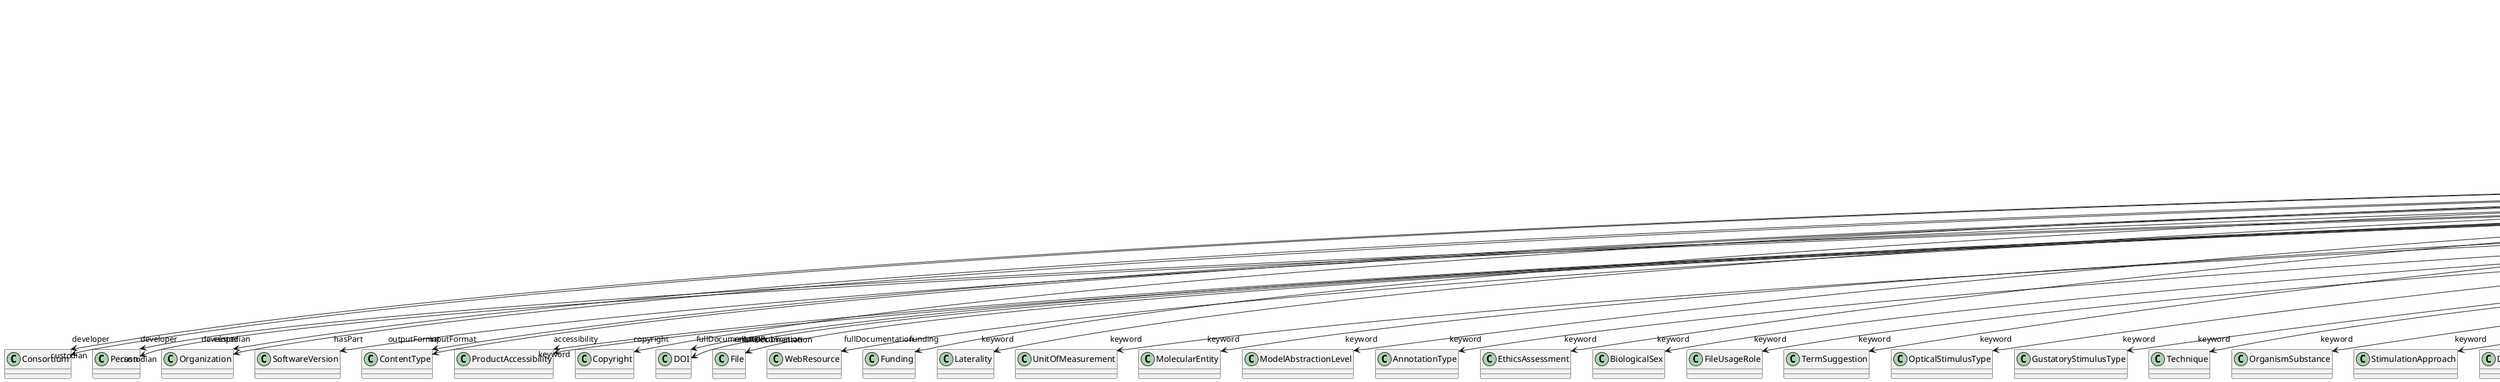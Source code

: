 @startuml
class WebServiceVersion {
+developer
+hasPart
+inputFormat
+isAlternativeVersionOf
+isNewVersionOf
+outputFormat
+accessibility
+copyright
+custodian
+description
+fullDocumentation
+fullName
+funding
+homepage
+howToCite
+keyword
+otherContribution
+relatedPublication
+releaseDate
+repository
+shortName
+supportChannel
+versionIdentifier
+versionInnovation

}
WebServiceVersion -d-> "developer" Consortium
WebServiceVersion -d-> "developer" Person
WebServiceVersion -d-> "developer" Organization
WebServiceVersion -d-> "hasPart" SoftwareVersion
WebServiceVersion -d-> "inputFormat" ContentType
WebServiceVersion -d-> "isAlternativeVersionOf" WebServiceVersion
WebServiceVersion -d-> "isNewVersionOf" WebServiceVersion
WebServiceVersion -d-> "outputFormat" ContentType
WebServiceVersion -d-> "accessibility" ProductAccessibility
WebServiceVersion -d-> "copyright" Copyright
WebServiceVersion -d-> "custodian" Consortium
WebServiceVersion -d-> "custodian" Person
WebServiceVersion -d-> "custodian" Organization
WebServiceVersion -d-> "fullDocumentation" DOI
WebServiceVersion -d-> "fullDocumentation" File
WebServiceVersion -d-> "fullDocumentation" WebResource
WebServiceVersion -d-> "funding" Funding
WebServiceVersion -d-> "keyword" Laterality
WebServiceVersion -d-> "keyword" UnitOfMeasurement
WebServiceVersion -d-> "keyword" MolecularEntity
WebServiceVersion -d-> "keyword" ModelAbstractionLevel
WebServiceVersion -d-> "keyword" AnnotationType
WebServiceVersion -d-> "keyword" EthicsAssessment
WebServiceVersion -d-> "keyword" BiologicalSex
WebServiceVersion -d-> "keyword" FileUsageRole
WebServiceVersion -d-> "keyword" TermSuggestion
WebServiceVersion -d-> "keyword" OpticalStimulusType
WebServiceVersion -d-> "keyword" GustatoryStimulusType
WebServiceVersion -d-> "keyword" Technique
WebServiceVersion -d-> "keyword" OrganismSubstance
WebServiceVersion -d-> "keyword" StimulationApproach
WebServiceVersion -d-> "keyword" Disease
WebServiceVersion -d-> "keyword" SetupType
WebServiceVersion -d-> "keyword" TissueSampleType
WebServiceVersion -d-> "keyword" AgeCategory
WebServiceVersion -d-> "keyword" AnatomicalAxesOrientation
WebServiceVersion -d-> "keyword" TactileStimulusType
WebServiceVersion -d-> "keyword" GeneticStrainType
WebServiceVersion -d-> "keyword" TissueSampleAttribute
WebServiceVersion -d-> "keyword" Terminology
WebServiceVersion -d-> "keyword" VisualStimulusType
WebServiceVersion -d-> "keyword" SemanticDataType
WebServiceVersion -d-> "keyword" SubcellularEntity
WebServiceVersion -d-> "keyword" CranialWindowReinforcementType
WebServiceVersion -d-> "keyword" FileBundleGrouping
WebServiceVersion -d-> "keyword" DiseaseModel
WebServiceVersion -d-> "keyword" ElectricalStimulusType
WebServiceVersion -d-> "keyword" OperatingSystem
WebServiceVersion -d-> "keyword" SoftwareFeature
WebServiceVersion -d-> "keyword" Handedness
WebServiceVersion -d-> "keyword" ActionStatusType
WebServiceVersion -d-> "keyword" AnalysisTechnique
WebServiceVersion -d-> "keyword" DataType
WebServiceVersion -d-> "keyword" EducationalLevel
WebServiceVersion -d-> "keyword" ModelScope
WebServiceVersion -d-> "keyword" AuditoryStimulusType
WebServiceVersion -d-> "keyword" DifferenceMeasure
WebServiceVersion -d-> "keyword" MeasuredQuantity
WebServiceVersion -d-> "keyword" LearningResourceType
WebServiceVersion -d-> "keyword" UBERONParcellation
WebServiceVersion -d-> "keyword" DeviceType
WebServiceVersion -d-> "keyword" AnnotationCriteriaType
WebServiceVersion -d-> "keyword" ContributionType
WebServiceVersion -d-> "keyword" ProgrammingLanguage
WebServiceVersion -d-> "keyword" FileRepositoryType
WebServiceVersion -d-> "keyword" AnatomicalPlane
WebServiceVersion -d-> "keyword" OlfactoryStimulusType
WebServiceVersion -d-> "keyword" TypeOfUncertainty
WebServiceVersion -d-> "keyword" CellType
WebServiceVersion -d-> "keyword" Language
WebServiceVersion -d-> "keyword" SoftwareApplicationCategory
WebServiceVersion -d-> "keyword" CriteriaQualityType
WebServiceVersion -d-> "keyword" PatchClampVariation
WebServiceVersion -d-> "keyword" ProductAccessibility
WebServiceVersion -d-> "keyword" MetaDataModelType
WebServiceVersion -d-> "keyword" StimulationTechnique
WebServiceVersion -d-> "keyword" ChemicalMixtureType
WebServiceVersion -d-> "keyword" OperatingDevice
WebServiceVersion -d-> "keyword" AtlasType
WebServiceVersion -d-> "keyword" BreedingType
WebServiceVersion -d-> "keyword" BiologicalOrder
WebServiceVersion -d-> "keyword" AnatomicalIdentificationType
WebServiceVersion -d-> "keyword" CranialWindowConstructionType
WebServiceVersion -d-> "keyword" SubjectAttribute
WebServiceVersion -d-> "keyword" Species
WebServiceVersion -d-> "keyword" PreparationType
WebServiceVersion -d-> "keyword" Service
WebServiceVersion -d-> "keyword" QualitativeOverlap
WebServiceVersion -d-> "keyword" OrganismSystem
WebServiceVersion -d-> "keyword" Colormap
WebServiceVersion -d-> "keyword" Organ
WebServiceVersion -d-> "keyword" ExperimentalApproach
WebServiceVersion -d-> "keyword" CellCultureType
WebServiceVersion -d-> "otherContribution" Contribution
WebServiceVersion -d-> "relatedPublication" ScholarlyArticle
WebServiceVersion -d-> "relatedPublication" Chapter
WebServiceVersion -d-> "relatedPublication" Book
WebServiceVersion -d-> "relatedPublication" HANDLE
WebServiceVersion -d-> "relatedPublication" ISBN
WebServiceVersion -d-> "relatedPublication" ISSN
WebServiceVersion -d-> "relatedPublication" DOI
WebServiceVersion -d-> "repository" FileRepository

@enduml